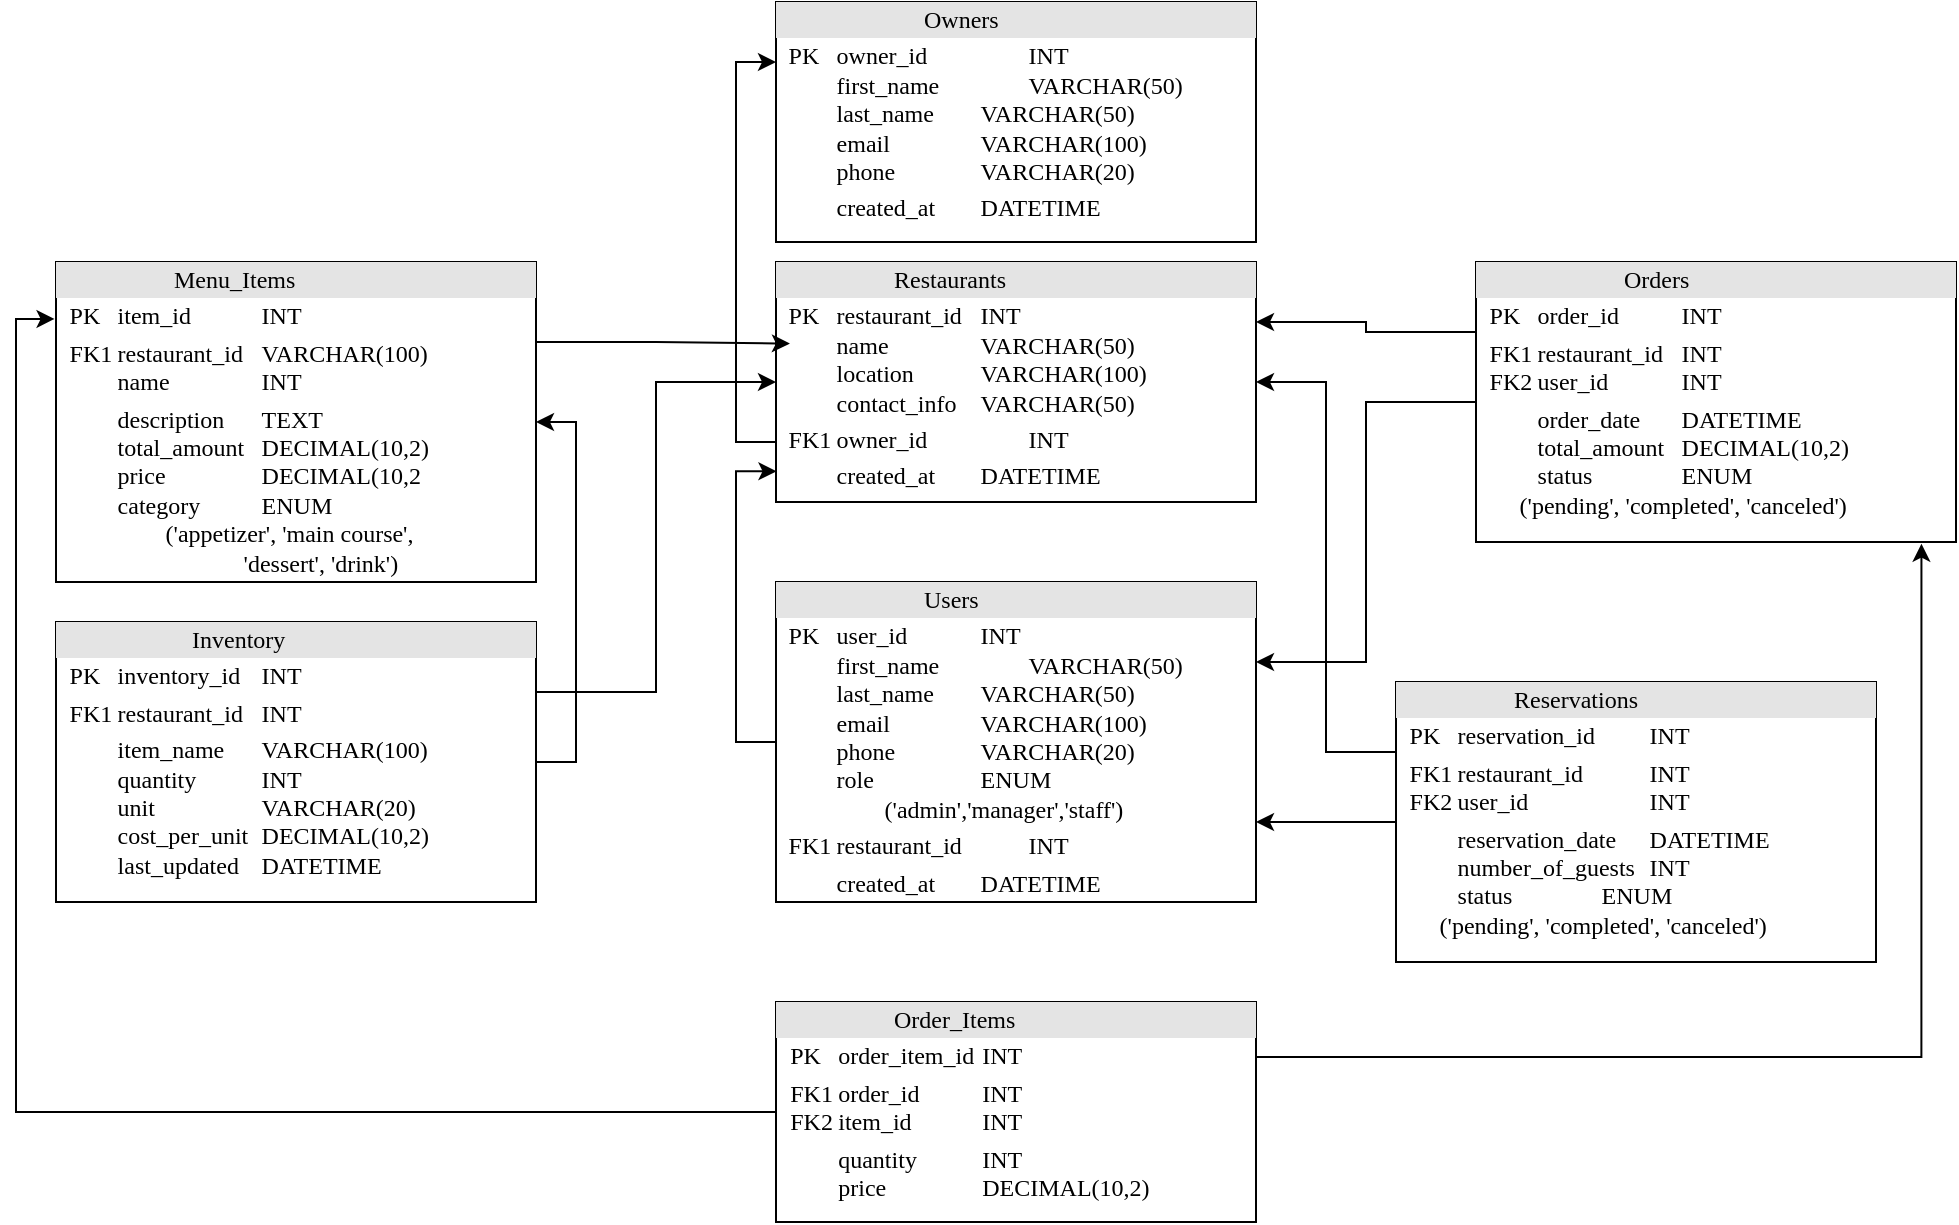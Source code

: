 <mxfile version="24.7.7">
  <diagram name="Page-1" id="2ca16b54-16f6-2749-3443-fa8db7711227">
    <mxGraphModel dx="1018" dy="695" grid="1" gridSize="10" guides="1" tooltips="1" connect="1" arrows="1" fold="1" page="1" pageScale="1" pageWidth="1100" pageHeight="850" background="none" math="0" shadow="0">
      <root>
        <mxCell id="0" />
        <mxCell id="1" parent="0" />
        <mxCell id="QsfISH8xJP3RLZ2mijm0-27" style="edgeStyle=orthogonalEdgeStyle;rounded=0;orthogonalLoop=1;jettySize=auto;html=1;exitX=1;exitY=0.25;exitDx=0;exitDy=0;entryX=1;entryY=0.75;entryDx=0;entryDy=0;" edge="1" parent="1" source="2ed32ef02a7f4228-1" target="QsfISH8xJP3RLZ2mijm0-1">
          <mxGeometry relative="1" as="geometry" />
        </mxCell>
        <mxCell id="2ed32ef02a7f4228-1" value="&lt;div style=&quot;box-sizing:border-box;width:100%;background:#e4e4e4;padding:2px;&quot;&gt;&lt;span style=&quot;white-space: pre;&quot;&gt;&#x9;&lt;/span&gt;&lt;span style=&quot;white-space: pre;&quot;&gt;&#x9;&lt;/span&gt;&amp;nbsp; &amp;nbsp;Restaurants&lt;/div&gt;&lt;table style=&quot;width:100%;font-size:1em;&quot; cellpadding=&quot;2&quot; cellspacing=&quot;0&quot;&gt;&lt;tbody&gt;&lt;tr&gt;&lt;td&gt;&lt;br&gt;&lt;/td&gt;&lt;td&gt;PK&lt;span style=&quot;white-space: pre;&quot;&gt;&#x9;&lt;/span&gt;restaurant_id&lt;span style=&quot;white-space: pre;&quot;&gt;&#x9;&lt;/span&gt;INT&lt;br&gt;&lt;span style=&quot;white-space: pre;&quot;&gt;&#x9;&lt;/span&gt;name&lt;span style=&quot;white-space: pre;&quot;&gt;&#x9;&lt;span style=&quot;white-space: pre;&quot;&gt;&#x9;&lt;/span&gt;&lt;/span&gt;VARCHAR(50)&lt;br&gt;&lt;span style=&quot;white-space: pre;&quot;&gt;&#x9;&lt;/span&gt;location &lt;span style=&quot;white-space: pre;&quot;&gt;&#x9;&lt;span style=&quot;white-space: pre;&quot;&gt;&#x9;&lt;/span&gt;&lt;/span&gt;VARCHAR(100)&lt;span style=&quot;white-space: pre;&quot;&gt;&#x9;&lt;/span&gt;&lt;span style=&quot;white-space: pre;&quot;&gt;&#x9;&lt;/span&gt;&lt;br&gt;&lt;span style=&quot;white-space: pre;&quot;&gt;&#x9;&lt;/span&gt;contact_info&lt;span style=&quot;white-space: pre;&quot;&gt;&#x9;&lt;/span&gt;VARCHAR(50)&lt;br&gt;&lt;/td&gt;&lt;/tr&gt;&lt;tr&gt;&lt;td&gt;&lt;br&gt;&lt;/td&gt;&lt;td&gt;FK1&lt;span style=&quot;white-space: pre;&quot;&gt;&#x9;&lt;/span&gt;owner_id &lt;span style=&quot;white-space: pre;&quot;&gt;&#x9;&lt;/span&gt;&lt;span style=&quot;white-space: pre;&quot;&gt;&#x9;&lt;/span&gt;INT&lt;/td&gt;&lt;/tr&gt;&lt;tr&gt;&lt;td&gt;&lt;/td&gt;&lt;td&gt;&lt;span style=&quot;white-space: pre;&quot;&gt;&#x9;&lt;/span&gt;created_at &lt;span style=&quot;white-space: pre;&quot;&gt;&#x9;&lt;/span&gt;DATETIME&lt;span style=&quot;white-space: pre;&quot;&gt;&#x9;&lt;/span&gt;&lt;br&gt;&lt;br&gt;&lt;br&gt;&lt;/td&gt;&lt;/tr&gt;&lt;/tbody&gt;&lt;/table&gt;" style="verticalAlign=top;align=left;overflow=fill;html=1;rounded=0;shadow=0;comic=0;labelBackgroundColor=none;strokeWidth=1;fontFamily=Verdana;fontSize=12;direction=west;" parent="1" vertex="1">
          <mxGeometry x="400" y="130" width="240" height="120" as="geometry" />
        </mxCell>
        <mxCell id="NrU8K9URWD_vjnn8H3Nb-2" value="&lt;div style=&quot;box-sizing:border-box;width:100%;background:#e4e4e4;padding:2px;&quot;&gt;&lt;span style=&quot;white-space: pre;&quot;&gt;&#x9;&lt;/span&gt;&lt;span style=&quot;white-space: pre;&quot;&gt;&#x9;&lt;span style=&quot;white-space: pre;&quot;&gt;&#x9;&lt;/span&gt;&lt;/span&gt;Users&lt;/div&gt;&lt;table style=&quot;width:100%;font-size:1em;&quot; cellpadding=&quot;2&quot; cellspacing=&quot;0&quot;&gt;&lt;tbody&gt;&lt;tr&gt;&lt;td&gt;&lt;br&gt;&lt;/td&gt;&lt;td&gt;PK&lt;span style=&quot;white-space: pre;&quot;&gt;&#x9;&lt;/span&gt;user_id &lt;span style=&quot;white-space: pre;&quot;&gt;&#x9;&lt;/span&gt;&lt;span style=&quot;white-space: pre;&quot;&gt;&#x9;&lt;/span&gt;INT&lt;br&gt;&lt;span style=&quot;white-space: pre;&quot;&gt;&#x9;&lt;/span&gt;first_name&lt;span style=&quot;white-space: pre;&quot;&gt;&#x9;&lt;span style=&quot;white-space: pre;&quot;&gt;&#x9;&lt;/span&gt;&lt;/span&gt;VARCHAR(50)&lt;br&gt;&lt;span style=&quot;white-space: pre;&quot;&gt;&#x9;&lt;/span&gt;last_name &lt;span style=&quot;white-space: pre;&quot;&gt;&#x9;&lt;/span&gt;VARCHAR(50)&lt;span style=&quot;white-space: pre;&quot;&gt;&#x9;&lt;/span&gt;&lt;span style=&quot;white-space: pre;&quot;&gt;&#x9;&lt;/span&gt;&lt;br&gt;&lt;span style=&quot;white-space: pre;&quot;&gt;&#x9;&lt;/span&gt;email&lt;span style=&quot;white-space: pre;&quot;&gt;&#x9;&lt;/span&gt;&lt;span style=&quot;white-space: pre;&quot;&gt;&#x9;&lt;/span&gt;VARCHAR(100)&lt;br&gt;&lt;span style=&quot;white-space: pre;&quot;&gt;&#x9;&lt;/span&gt;phone&lt;span style=&quot;white-space: pre;&quot;&gt;&#x9;&lt;/span&gt;&lt;span style=&quot;white-space: pre;&quot;&gt;&#x9;&lt;/span&gt;VARCHAR(20)&lt;br&gt;&lt;span style=&quot;white-space: pre;&quot;&gt;&#x9;&lt;/span&gt;role &lt;span style=&quot;white-space: pre;&quot;&gt;&#x9;&lt;/span&gt;&lt;span style=&quot;white-space: pre;&quot;&gt;&#x9;&lt;/span&gt;&lt;span style=&quot;white-space: pre;&quot;&gt;&#x9;&lt;/span&gt;ENUM&lt;br&gt;&lt;span style=&quot;white-space: pre;&quot;&gt;&#x9;&lt;/span&gt;&lt;span style=&quot;white-space: pre;&quot;&gt;&#x9;&lt;/span&gt;(&#39;admin&#39;,&#39;manager&#39;,&#39;staff&#39;)&lt;br&gt;&lt;/td&gt;&lt;/tr&gt;&lt;tr&gt;&lt;td&gt;&lt;br&gt;&lt;/td&gt;&lt;td&gt;FK1&lt;span style=&quot;white-space: pre;&quot;&gt;&#x9;&lt;/span&gt;restaurant_id &lt;span style=&quot;white-space: pre;&quot;&gt;&#x9;&lt;/span&gt;&lt;span style=&quot;white-space: pre;&quot;&gt;&#x9;&lt;/span&gt;INT&lt;/td&gt;&lt;/tr&gt;&lt;tr&gt;&lt;td&gt;&lt;/td&gt;&lt;td&gt;&lt;span style=&quot;white-space: pre;&quot;&gt;&#x9;&lt;/span&gt;created_at &lt;span style=&quot;white-space: pre;&quot;&gt;&#x9;&lt;/span&gt;DATETIME&lt;span style=&quot;white-space: pre;&quot;&gt;&#x9;&lt;/span&gt;&lt;br&gt;&lt;br&gt;&lt;br&gt;&lt;/td&gt;&lt;/tr&gt;&lt;/tbody&gt;&lt;/table&gt;" style="verticalAlign=top;align=left;overflow=fill;html=1;rounded=0;shadow=0;comic=0;labelBackgroundColor=none;strokeWidth=1;fontFamily=Verdana;fontSize=12;direction=west;" parent="1" vertex="1">
          <mxGeometry x="400" y="290" width="240" height="160" as="geometry" />
        </mxCell>
        <mxCell id="QsfISH8xJP3RLZ2mijm0-34" style="edgeStyle=orthogonalEdgeStyle;rounded=0;orthogonalLoop=1;jettySize=auto;html=1;exitX=1;exitY=0.75;exitDx=0;exitDy=0;entryX=0;entryY=0.75;entryDx=0;entryDy=0;" edge="1" parent="1" source="NrU8K9URWD_vjnn8H3Nb-3" target="2ed32ef02a7f4228-1">
          <mxGeometry relative="1" as="geometry" />
        </mxCell>
        <mxCell id="QsfISH8xJP3RLZ2mijm0-35" style="edgeStyle=orthogonalEdgeStyle;rounded=0;orthogonalLoop=1;jettySize=auto;html=1;exitX=1;exitY=0.5;exitDx=0;exitDy=0;entryX=0;entryY=0.75;entryDx=0;entryDy=0;" edge="1" parent="1" source="NrU8K9URWD_vjnn8H3Nb-3" target="NrU8K9URWD_vjnn8H3Nb-2">
          <mxGeometry relative="1" as="geometry" />
        </mxCell>
        <mxCell id="NrU8K9URWD_vjnn8H3Nb-3" value="&lt;div style=&quot;box-sizing:border-box;width:100%;background:#e4e4e4;padding:2px;&quot;&gt;&lt;span style=&quot;white-space: pre;&quot;&gt;&#x9;&lt;/span&gt;&lt;span style=&quot;white-space: pre;&quot;&gt;&#x9;&lt;span style=&quot;white-space: pre;&quot;&gt;&#x9;&lt;/span&gt;&lt;/span&gt;Orders&lt;/div&gt;&lt;table style=&quot;width:100%;font-size:1em;&quot; cellpadding=&quot;2&quot; cellspacing=&quot;0&quot;&gt;&lt;tbody&gt;&lt;tr&gt;&lt;td&gt;&lt;br&gt;&lt;/td&gt;&lt;td&gt;PK&lt;span style=&quot;white-space: pre;&quot;&gt;&#x9;&lt;/span&gt;order_id&lt;span style=&quot;white-space: pre;&quot;&gt;&#x9;&lt;/span&gt;&lt;span style=&quot;white-space: pre;&quot;&gt;&#x9;&lt;/span&gt;INT&lt;br&gt;&lt;/td&gt;&lt;/tr&gt;&lt;tr&gt;&lt;td&gt;&lt;br&gt;&lt;/td&gt;&lt;td&gt;FK1&lt;span style=&quot;white-space: pre;&quot;&gt;&#x9;&lt;/span&gt;restaurant_id &lt;span style=&quot;white-space: pre;&quot;&gt;&#x9;&lt;/span&gt;INT&lt;br&gt;FK2&lt;span style=&quot;white-space: pre;&quot;&gt;&#x9;&lt;/span&gt;user_id &lt;span style=&quot;white-space: pre;&quot;&gt;&#x9;&lt;/span&gt;&lt;span style=&quot;white-space: pre;&quot;&gt;&#x9;&lt;/span&gt;INT&lt;br&gt;&lt;/td&gt;&lt;/tr&gt;&lt;tr&gt;&lt;td&gt;&lt;/td&gt;&lt;td&gt;&lt;span style=&quot;white-space: pre;&quot;&gt;&#x9;&lt;/span&gt;order_date &lt;span style=&quot;white-space: pre;&quot;&gt;&#x9;&lt;/span&gt;DATETIME&lt;span style=&quot;white-space: pre;&quot;&gt;&#x9;&lt;/span&gt;&lt;br&gt;&lt;span style=&quot;white-space: pre;&quot;&gt;&#x9;&lt;/span&gt;total_amount &lt;span style=&quot;white-space: pre;&quot;&gt;&#x9;&lt;/span&gt;DECIMAL(10,2)&lt;br&gt;&lt;span style=&quot;white-space: pre;&quot;&gt;&#x9;&lt;/span&gt;status &lt;span style=&quot;white-space: pre;&quot;&gt;&#x9;&lt;/span&gt;&lt;span style=&quot;white-space: pre;&quot;&gt;&#x9;&lt;/span&gt;ENUM&lt;br&gt;&amp;nbsp; &amp;nbsp; &amp;nbsp;(&#39;pending&#39;, &#39;completed&#39;, &#39;canceled&#39;)&lt;span style=&quot;white-space: pre;&quot;&gt;&#x9;&lt;/span&gt;&lt;br&gt;&lt;br&gt;&lt;br&gt;&lt;/td&gt;&lt;/tr&gt;&lt;/tbody&gt;&lt;/table&gt;" style="verticalAlign=top;align=left;overflow=fill;html=1;rounded=0;shadow=0;comic=0;labelBackgroundColor=none;strokeWidth=1;fontFamily=Verdana;fontSize=12;direction=west;" parent="1" vertex="1">
          <mxGeometry x="750" y="130" width="240" height="140" as="geometry" />
        </mxCell>
        <mxCell id="NrU8K9URWD_vjnn8H3Nb-6" value="&lt;div style=&quot;box-sizing:border-box;width:100%;background:#e4e4e4;padding:2px;&quot;&gt;&lt;span style=&quot;white-space: pre;&quot;&gt;&#x9;&lt;/span&gt;&lt;span style=&quot;white-space: pre;&quot;&gt;&#x9;&lt;/span&gt;&lt;span style=&quot;white-space-collapse: preserve;&quot;&gt;&amp;nbsp;  &lt;/span&gt;Order_Items&lt;/div&gt;&lt;table style=&quot;width:100%;font-size:1em;&quot; cellpadding=&quot;2&quot; cellspacing=&quot;0&quot;&gt;&lt;tbody&gt;&lt;tr&gt;&lt;td&gt;&lt;br&gt;&lt;/td&gt;&lt;td&gt;PK&lt;span style=&quot;white-space: pre;&quot;&gt;&#x9;&lt;/span&gt;order_item_id&lt;span style=&quot;white-space: pre;&quot;&gt;&#x9;&lt;/span&gt;INT&lt;br&gt;&lt;/td&gt;&lt;/tr&gt;&lt;tr&gt;&lt;td&gt;&lt;br&gt;&lt;/td&gt;&lt;td&gt;FK1&lt;span style=&quot;white-space: pre;&quot;&gt;&#x9;&lt;/span&gt;order_id &lt;span style=&quot;white-space: pre;&quot;&gt;&#x9;&lt;span style=&quot;white-space: pre;&quot;&gt;&#x9;&lt;/span&gt;&lt;/span&gt;INT&lt;br&gt;FK2&lt;span style=&quot;white-space: pre;&quot;&gt;&#x9;&lt;/span&gt;item_id &lt;span style=&quot;white-space: pre;&quot;&gt;&#x9;&lt;/span&gt;&lt;span style=&quot;white-space: pre;&quot;&gt;&#x9;&lt;/span&gt;INT&lt;br&gt;&lt;/td&gt;&lt;/tr&gt;&lt;tr&gt;&lt;td&gt;&lt;/td&gt;&lt;td&gt;&lt;span style=&quot;white-space: pre;&quot;&gt;&#x9;&lt;/span&gt;quantity &lt;span style=&quot;white-space: pre;&quot;&gt;&#x9;&lt;span style=&quot;white-space: pre;&quot;&gt;&#x9;&lt;/span&gt;&lt;/span&gt;INT&lt;span style=&quot;white-space: pre;&quot;&gt;&#x9;&lt;/span&gt;&lt;br&gt;&lt;span style=&quot;white-space: pre;&quot;&gt;&#x9;&lt;/span&gt;price &lt;span style=&quot;white-space: pre;&quot;&gt;&#x9;&lt;span style=&quot;white-space: pre;&quot;&gt;&#x9;&lt;/span&gt;&lt;/span&gt;DECIMAL(10,2)&lt;br&gt;&lt;span style=&quot;white-space: pre;&quot;&gt;&#x9;&lt;/span&gt;&lt;br&gt;&lt;br&gt;&lt;br&gt;&lt;/td&gt;&lt;/tr&gt;&lt;/tbody&gt;&lt;/table&gt;" style="verticalAlign=top;align=left;overflow=fill;html=1;rounded=0;shadow=0;comic=0;labelBackgroundColor=none;strokeWidth=1;fontFamily=Verdana;fontSize=12;direction=west;" parent="1" vertex="1">
          <mxGeometry x="400" y="500" width="240" height="110" as="geometry" />
        </mxCell>
        <mxCell id="NrU8K9URWD_vjnn8H3Nb-7" value="&lt;div style=&quot;box-sizing:border-box;width:100%;background:#e4e4e4;padding:2px;&quot;&gt;&lt;span style=&quot;white-space: pre;&quot;&gt;&#x9;&lt;span style=&quot;white-space: pre;&quot;&gt;&#x9;&lt;/span&gt;   &lt;/span&gt;Menu_Items&lt;/div&gt;&lt;table style=&quot;width:100%;font-size:1em;&quot; cellpadding=&quot;2&quot; cellspacing=&quot;0&quot;&gt;&lt;tbody&gt;&lt;tr&gt;&lt;td&gt;&lt;br&gt;&lt;/td&gt;&lt;td&gt;PK&lt;span style=&quot;white-space: pre;&quot;&gt;&#x9;&lt;/span&gt;item_id&lt;span style=&quot;white-space: pre;&quot;&gt;&#x9;&lt;/span&gt;&lt;span style=&quot;white-space: pre;&quot;&gt;&#x9;&lt;/span&gt;INT&lt;br&gt;&lt;/td&gt;&lt;/tr&gt;&lt;tr&gt;&lt;td&gt;&lt;br&gt;&lt;/td&gt;&lt;td&gt;FK1&lt;span style=&quot;white-space: pre;&quot;&gt;&#x9;&lt;/span&gt;restaurant_id &lt;span style=&quot;white-space: pre;&quot;&gt;&#x9;&lt;/span&gt;VARCHAR(100)&lt;br&gt;&lt;span style=&quot;white-space: pre;&quot;&gt;&#x9;&lt;/span&gt;name &lt;span style=&quot;white-space: pre;&quot;&gt;&#x9;&lt;/span&gt;&lt;span style=&quot;white-space: pre;&quot;&gt;&#x9;&lt;/span&gt;INT&lt;br&gt;&lt;/td&gt;&lt;/tr&gt;&lt;tr&gt;&lt;td&gt;&lt;/td&gt;&lt;td&gt;&lt;span style=&quot;white-space: pre;&quot;&gt;&#x9;&lt;/span&gt;description &lt;span style=&quot;white-space: pre;&quot;&gt;&#x9;&lt;/span&gt;TEXT&lt;span style=&quot;white-space: pre;&quot;&gt;&#x9;&lt;/span&gt;&lt;br&gt;&lt;span style=&quot;white-space: pre;&quot;&gt;&#x9;&lt;/span&gt;total_amount &lt;span style=&quot;white-space: pre;&quot;&gt;&#x9;&lt;/span&gt;DECIMAL(10,2)&lt;br&gt;&lt;span style=&quot;white-space: pre;&quot;&gt;&#x9;&lt;/span&gt;price &lt;span style=&quot;white-space: pre;&quot;&gt;&#x9;&lt;/span&gt;&lt;span style=&quot;white-space: pre;&quot;&gt;&#x9;&lt;/span&gt;DECIMAL(10,2&lt;span style=&quot;white-space: pre;&quot;&gt;&#x9;&lt;/span&gt;&lt;br&gt;&lt;span style=&quot;white-space: pre;&quot;&gt;&#x9;&lt;/span&gt;category &lt;span style=&quot;white-space: pre;&quot;&gt;&#x9;&lt;/span&gt;&lt;span style=&quot;white-space: pre;&quot;&gt;&#x9;&lt;/span&gt;ENUM&lt;br&gt;&lt;span style=&quot;white-space: pre;&quot;&gt;&#x9;&lt;/span&gt;&lt;span style=&quot;white-space: pre;&quot;&gt;&#x9;&lt;/span&gt;(&#39;appetizer&#39;, &#39;main course&#39;,&lt;br&gt;&lt;span style=&quot;white-space: pre;&quot;&gt;&#x9;&lt;/span&gt;&lt;span style=&quot;white-space: pre;&quot;&gt;&#x9;&lt;/span&gt;&lt;span style=&quot;white-space: pre;&quot;&gt;&#x9;&lt;/span&gt;&amp;nbsp; &amp;nbsp;&amp;nbsp;&amp;nbsp;&#39;dessert&#39;, &#39;drink&#39;)&lt;br&gt;&lt;br&gt;&lt;/td&gt;&lt;/tr&gt;&lt;/tbody&gt;&lt;/table&gt;" style="verticalAlign=top;align=left;overflow=fill;html=1;rounded=0;shadow=0;comic=0;labelBackgroundColor=none;strokeWidth=1;fontFamily=Verdana;fontSize=12;direction=west;" parent="1" vertex="1">
          <mxGeometry x="40" y="130" width="240" height="160" as="geometry" />
        </mxCell>
        <mxCell id="QsfISH8xJP3RLZ2mijm0-1" value="&lt;div style=&quot;box-sizing:border-box;width:100%;background:#e4e4e4;padding:2px;&quot;&gt;&lt;span style=&quot;white-space: pre;&quot;&gt;&#x9;&lt;/span&gt;&lt;span style=&quot;white-space: pre;&quot;&gt;&#x9;&lt;span style=&quot;white-space: pre;&quot;&gt;&#x9;&lt;/span&gt;&lt;/span&gt;Owners&lt;/div&gt;&lt;table style=&quot;width:100%;font-size:1em;&quot; cellpadding=&quot;2&quot; cellspacing=&quot;0&quot;&gt;&lt;tbody&gt;&lt;tr&gt;&lt;td&gt;&lt;br&gt;&lt;/td&gt;&lt;td&gt;PK&lt;span style=&quot;white-space: pre;&quot;&gt;&#x9;&lt;/span&gt;owner_id &lt;span style=&quot;white-space: pre;&quot;&gt;&#x9;&lt;/span&gt;&lt;span style=&quot;white-space: pre;&quot;&gt;&#x9;&lt;/span&gt;INT&lt;br&gt;&lt;span style=&quot;white-space: pre;&quot;&gt;&#x9;&lt;/span&gt;first_name&lt;span style=&quot;white-space: pre;&quot;&gt;&#x9;&lt;span style=&quot;white-space: pre;&quot;&gt;&#x9;&lt;/span&gt;&lt;/span&gt;VARCHAR(50)&lt;br&gt;&lt;span style=&quot;white-space: pre;&quot;&gt;&#x9;&lt;/span&gt;last_name &lt;span style=&quot;white-space: pre;&quot;&gt;&#x9;&lt;/span&gt;VARCHAR(50)&lt;span style=&quot;white-space: pre;&quot;&gt;&#x9;&lt;/span&gt;&lt;span style=&quot;white-space: pre;&quot;&gt;&#x9;&lt;/span&gt;&lt;br&gt;&lt;span style=&quot;white-space: pre;&quot;&gt;&#x9;&lt;/span&gt;email&lt;span style=&quot;white-space: pre;&quot;&gt;&#x9;&lt;/span&gt;&lt;span style=&quot;white-space: pre;&quot;&gt;&#x9;&lt;/span&gt;VARCHAR(100)&lt;br&gt;&lt;span style=&quot;white-space: pre;&quot;&gt;&#x9;&lt;/span&gt;phone&lt;span style=&quot;white-space: pre;&quot;&gt;&#x9;&lt;/span&gt;&lt;span style=&quot;white-space: pre;&quot;&gt;&#x9;&lt;/span&gt;VARCHAR(20)&lt;br&gt;&lt;/td&gt;&lt;/tr&gt;&lt;tr&gt;&lt;td&gt;&lt;/td&gt;&lt;td&gt;&lt;span style=&quot;white-space: pre;&quot;&gt;&#x9;&lt;/span&gt;created_at &lt;span style=&quot;white-space: pre;&quot;&gt;&#x9;&lt;/span&gt;DATETIME&lt;span style=&quot;white-space: pre;&quot;&gt;&#x9;&lt;/span&gt;&lt;br&gt;&lt;br&gt;&lt;br&gt;&lt;/td&gt;&lt;/tr&gt;&lt;/tbody&gt;&lt;/table&gt;" style="verticalAlign=top;align=left;overflow=fill;html=1;rounded=0;shadow=0;comic=0;labelBackgroundColor=none;strokeWidth=1;fontFamily=Verdana;fontSize=12;direction=west;" vertex="1" parent="1">
          <mxGeometry x="400" width="240" height="120" as="geometry" />
        </mxCell>
        <mxCell id="QsfISH8xJP3RLZ2mijm0-31" style="edgeStyle=orthogonalEdgeStyle;rounded=0;orthogonalLoop=1;jettySize=auto;html=1;exitX=0;exitY=0.75;exitDx=0;exitDy=0;entryX=1;entryY=0.5;entryDx=0;entryDy=0;" edge="1" parent="1" source="NrU8K9URWD_vjnn8H3Nb-5" target="2ed32ef02a7f4228-1">
          <mxGeometry relative="1" as="geometry" />
        </mxCell>
        <mxCell id="QsfISH8xJP3RLZ2mijm0-40" style="edgeStyle=orthogonalEdgeStyle;rounded=0;orthogonalLoop=1;jettySize=auto;html=1;exitX=0;exitY=0.5;exitDx=0;exitDy=0;entryX=0;entryY=0.5;entryDx=0;entryDy=0;" edge="1" parent="1" source="NrU8K9URWD_vjnn8H3Nb-5" target="NrU8K9URWD_vjnn8H3Nb-7">
          <mxGeometry relative="1" as="geometry" />
        </mxCell>
        <mxCell id="NrU8K9URWD_vjnn8H3Nb-5" value="&lt;div style=&quot;box-sizing:border-box;width:100%;background:#e4e4e4;padding:2px;&quot;&gt;&lt;span style=&quot;white-space: pre;&quot;&gt;&#x9;&lt;/span&gt;&lt;span style=&quot;white-space: pre;&quot;&gt;&#x9;&lt;/span&gt;&lt;span style=&quot;white-space-collapse: preserve;&quot;&gt;&amp;nbsp;     &lt;/span&gt;Inventory&lt;/div&gt;&lt;table style=&quot;width:100%;font-size:1em;&quot; cellpadding=&quot;2&quot; cellspacing=&quot;0&quot;&gt;&lt;tbody&gt;&lt;tr&gt;&lt;td&gt;&lt;br&gt;&lt;/td&gt;&lt;td&gt;PK&lt;span style=&quot;white-space: pre;&quot;&gt;&#x9;&lt;/span&gt;inventory_id&lt;span style=&quot;white-space: pre;&quot;&gt;&#x9;&lt;/span&gt;INT&lt;br&gt;&lt;/td&gt;&lt;/tr&gt;&lt;tr&gt;&lt;td&gt;&lt;br&gt;&lt;/td&gt;&lt;td&gt;FK1&lt;span style=&quot;white-space: pre;&quot;&gt;&#x9;&lt;/span&gt;restaurant_id &lt;span style=&quot;white-space: pre;&quot;&gt;&#x9;&lt;/span&gt;INT&lt;br&gt;&lt;/td&gt;&lt;/tr&gt;&lt;tr&gt;&lt;td&gt;&lt;/td&gt;&lt;td&gt;&lt;span style=&quot;white-space: pre;&quot;&gt;&#x9;&lt;/span&gt;item_name &lt;span style=&quot;white-space: pre;&quot;&gt;&#x9;&lt;/span&gt;VARCHAR(100)&lt;span style=&quot;white-space: pre;&quot;&gt;&#x9;&lt;/span&gt;&lt;br&gt;&lt;span style=&quot;white-space: pre;&quot;&gt;&#x9;&lt;/span&gt;quantity &lt;span style=&quot;white-space: pre;&quot;&gt;&#x9;&lt;span style=&quot;white-space: pre;&quot;&gt;&#x9;&lt;/span&gt;I&lt;/span&gt;NT&lt;br&gt;&lt;span style=&quot;white-space: pre;&quot;&gt;&#x9;&lt;/span&gt;unit &lt;span style=&quot;white-space: pre;&quot;&gt;&#x9;&lt;/span&gt;&lt;span style=&quot;white-space: pre;&quot;&gt;&#x9;&lt;/span&gt;&lt;span style=&quot;white-space: pre;&quot;&gt;&#x9;&lt;/span&gt;VARCHAR(20)&lt;br&gt;&lt;span style=&quot;white-space: pre;&quot;&gt;&#x9;&lt;/span&gt;cost_per_unit &lt;span style=&quot;white-space: pre;&quot;&gt;&#x9;&lt;/span&gt;DECIMAL(10,2)&lt;span style=&quot;white-space: pre;&quot;&gt;&#x9;&lt;/span&gt;&lt;br&gt;&lt;span style=&quot;white-space: pre;&quot;&gt;&#x9;&lt;/span&gt;last_updated&lt;span style=&quot;white-space: pre;&quot;&gt;&#x9;&lt;/span&gt;DATETIME&lt;br&gt;&lt;br&gt;&lt;/td&gt;&lt;/tr&gt;&lt;/tbody&gt;&lt;/table&gt;" style="verticalAlign=top;align=left;overflow=fill;html=1;rounded=0;shadow=0;comic=0;labelBackgroundColor=none;strokeWidth=1;fontFamily=Verdana;fontSize=12;direction=west;" parent="1" vertex="1">
          <mxGeometry x="40" y="310" width="240" height="140" as="geometry" />
        </mxCell>
        <mxCell id="QsfISH8xJP3RLZ2mijm0-32" style="edgeStyle=orthogonalEdgeStyle;rounded=0;orthogonalLoop=1;jettySize=auto;html=1;exitX=1;exitY=0.5;exitDx=0;exitDy=0;entryX=0;entryY=0.25;entryDx=0;entryDy=0;" edge="1" parent="1" source="NrU8K9URWD_vjnn8H3Nb-4" target="NrU8K9URWD_vjnn8H3Nb-2">
          <mxGeometry relative="1" as="geometry" />
        </mxCell>
        <mxCell id="QsfISH8xJP3RLZ2mijm0-38" style="edgeStyle=orthogonalEdgeStyle;rounded=0;orthogonalLoop=1;jettySize=auto;html=1;exitX=1;exitY=0.75;exitDx=0;exitDy=0;entryX=0;entryY=0.5;entryDx=0;entryDy=0;" edge="1" parent="1" source="NrU8K9URWD_vjnn8H3Nb-4" target="2ed32ef02a7f4228-1">
          <mxGeometry relative="1" as="geometry" />
        </mxCell>
        <mxCell id="NrU8K9URWD_vjnn8H3Nb-4" value="&lt;div style=&quot;box-sizing:border-box;width:100%;background:#e4e4e4;padding:2px;&quot;&gt;&lt;span style=&quot;white-space: pre;&quot;&gt;&#x9;&lt;/span&gt;&lt;span style=&quot;white-space: pre;&quot;&gt;&#x9;&lt;/span&gt;&lt;span style=&quot;white-space-collapse: preserve;&quot;&gt;&amp;nbsp;  &lt;/span&gt;Reservations&lt;/div&gt;&lt;table style=&quot;width:100%;font-size:1em;&quot; cellpadding=&quot;2&quot; cellspacing=&quot;0&quot;&gt;&lt;tbody&gt;&lt;tr&gt;&lt;td&gt;&lt;br&gt;&lt;/td&gt;&lt;td&gt;PK&lt;span style=&quot;white-space: pre;&quot;&gt;&#x9;&lt;/span&gt;reservation_id&lt;span style=&quot;white-space: pre;&quot;&gt;&#x9;&lt;span style=&quot;white-space: pre;&quot;&gt;&#x9;&lt;/span&gt;&lt;/span&gt;INT&lt;br&gt;&lt;/td&gt;&lt;/tr&gt;&lt;tr&gt;&lt;td&gt;&lt;br&gt;&lt;/td&gt;&lt;td&gt;FK1&lt;span style=&quot;white-space: pre;&quot;&gt;&#x9;&lt;/span&gt;restaurant_id &lt;span style=&quot;white-space: pre;&quot;&gt;&#x9;&lt;span style=&quot;white-space: pre;&quot;&gt;&#x9;&lt;/span&gt;&lt;/span&gt;INT&lt;br&gt;FK2&lt;span style=&quot;white-space: pre;&quot;&gt;&#x9;&lt;/span&gt;user_id &lt;span style=&quot;white-space: pre;&quot;&gt;&#x9;&lt;/span&gt;&lt;span style=&quot;white-space: pre;&quot;&gt;&#x9;&lt;span style=&quot;white-space: pre;&quot;&gt;&#x9;&lt;/span&gt;&lt;/span&gt;INT&lt;br&gt;&lt;/td&gt;&lt;/tr&gt;&lt;tr&gt;&lt;td&gt;&lt;/td&gt;&lt;td&gt;&lt;span style=&quot;white-space: pre;&quot;&gt;&#x9;&lt;/span&gt;reservation_date &lt;span style=&quot;white-space: pre;&quot;&gt;&#x9;&lt;/span&gt;DATETIME&lt;span style=&quot;white-space: pre;&quot;&gt;&#x9;&lt;/span&gt;&lt;br&gt;&lt;span style=&quot;white-space: pre;&quot;&gt;&#x9;&lt;/span&gt;number_of_guests  &lt;span style=&quot;white-space: pre;&quot;&gt;&#x9;&lt;/span&gt;INT&lt;br&gt;&lt;span style=&quot;white-space: pre;&quot;&gt;&#x9;&lt;/span&gt;status &lt;span style=&quot;white-space: pre;&quot;&gt;&#x9;&lt;/span&gt;&lt;span style=&quot;white-space: pre;&quot;&gt;&#x9;&lt;/span&gt;ENUM&lt;br&gt;&amp;nbsp; &amp;nbsp; &amp;nbsp;(&#39;pending&#39;, &#39;completed&#39;, &#39;canceled&#39;)&lt;span style=&quot;white-space: pre;&quot;&gt;&#x9;&lt;/span&gt;&lt;br&gt;&lt;br&gt;&lt;br&gt;&lt;/td&gt;&lt;/tr&gt;&lt;/tbody&gt;&lt;/table&gt;" style="verticalAlign=top;align=left;overflow=fill;html=1;rounded=0;shadow=0;comic=0;labelBackgroundColor=none;strokeWidth=1;fontFamily=Verdana;fontSize=12;direction=west;" parent="1" vertex="1">
          <mxGeometry x="710" y="340" width="240" height="140" as="geometry" />
        </mxCell>
        <mxCell id="QsfISH8xJP3RLZ2mijm0-30" style="edgeStyle=orthogonalEdgeStyle;rounded=0;orthogonalLoop=1;jettySize=auto;html=1;exitX=0;exitY=0.75;exitDx=0;exitDy=0;entryX=0.971;entryY=0.66;entryDx=0;entryDy=0;entryPerimeter=0;" edge="1" parent="1" source="NrU8K9URWD_vjnn8H3Nb-7" target="2ed32ef02a7f4228-1">
          <mxGeometry relative="1" as="geometry" />
        </mxCell>
        <mxCell id="QsfISH8xJP3RLZ2mijm0-36" style="edgeStyle=orthogonalEdgeStyle;rounded=0;orthogonalLoop=1;jettySize=auto;html=1;exitX=1;exitY=0.5;exitDx=0;exitDy=0;entryX=1.003;entryY=0.822;entryDx=0;entryDy=0;entryPerimeter=0;" edge="1" parent="1" source="NrU8K9URWD_vjnn8H3Nb-6" target="NrU8K9URWD_vjnn8H3Nb-7">
          <mxGeometry relative="1" as="geometry" />
        </mxCell>
        <mxCell id="QsfISH8xJP3RLZ2mijm0-39" style="edgeStyle=orthogonalEdgeStyle;rounded=0;orthogonalLoop=1;jettySize=auto;html=1;exitX=0;exitY=0.75;exitDx=0;exitDy=0;entryX=0.072;entryY=-0.006;entryDx=0;entryDy=0;entryPerimeter=0;" edge="1" parent="1" source="NrU8K9URWD_vjnn8H3Nb-6" target="NrU8K9URWD_vjnn8H3Nb-3">
          <mxGeometry relative="1" as="geometry" />
        </mxCell>
        <mxCell id="QsfISH8xJP3RLZ2mijm0-41" style="edgeStyle=orthogonalEdgeStyle;rounded=0;orthogonalLoop=1;jettySize=auto;html=1;exitX=1;exitY=0.5;exitDx=0;exitDy=0;entryX=0.999;entryY=0.128;entryDx=0;entryDy=0;entryPerimeter=0;" edge="1" parent="1" source="NrU8K9URWD_vjnn8H3Nb-2" target="2ed32ef02a7f4228-1">
          <mxGeometry relative="1" as="geometry" />
        </mxCell>
      </root>
    </mxGraphModel>
  </diagram>
</mxfile>
